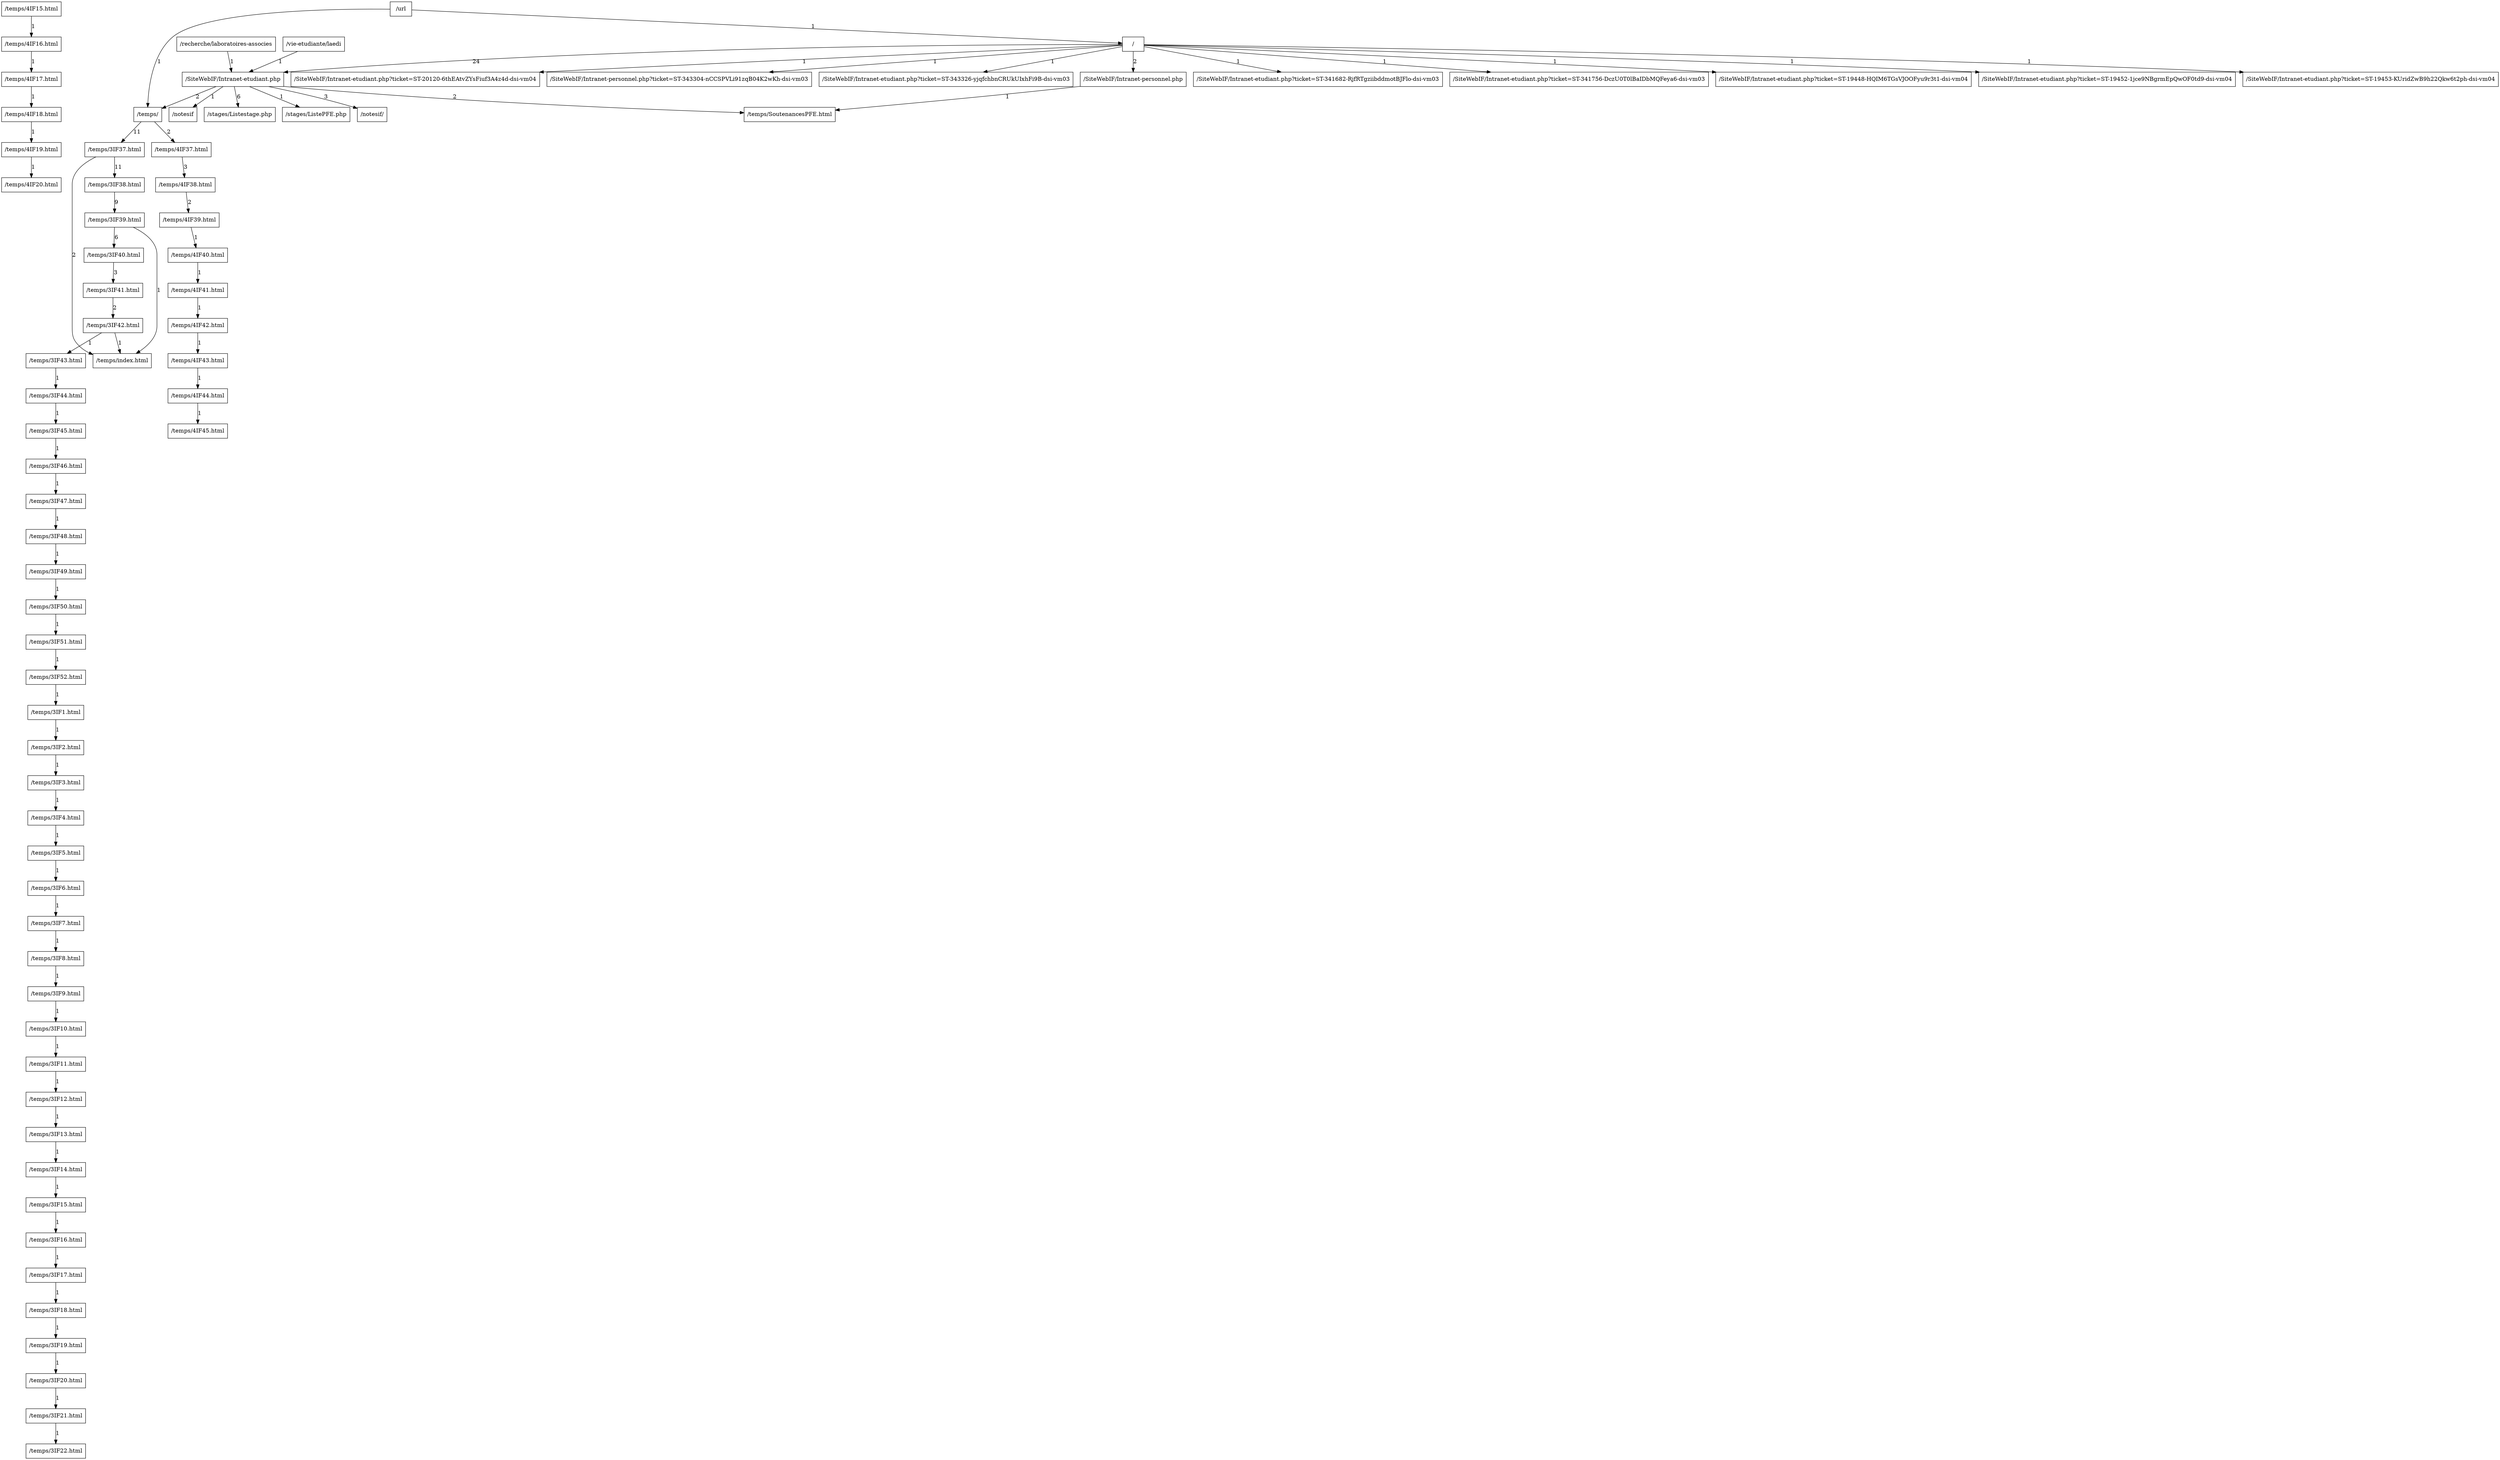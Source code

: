 digraph {
node [shape=record];
"0x557e763e2680" [label="/temps/4IF15.html"];
"0x557e763e29c0" [label="/temps/4IF16.html"];
"0x557e763e2ac0" [label="/temps/4IF17.html"];
"0x557e763e2bc0" [label="/temps/4IF18.html"];
"0x557e763e2cc0" [label="/temps/4IF19.html"];
"0x557e763e2dc0" [label="/temps/4IF20.html"];
"0x557e763e2ff0" [label="/temps/3IF37.html"];
"0x557e763e30f0" [label="/temps/3IF38.html"];
"0x557e763e3460" [label="/url"];
"0x557e763e34a0" [label="/temps/"];
"0x557e763e38c0" [label="/temps/3IF39.html"];
"0x557e763e3d00" [label="/"];
"0x557e763e3d40" [label="/SiteWebIF/Intranet-etudiant.php"];
"0x557e763e3f70" [label="/stages/Listestage.php"];
"0x557e763e4540" [label="/temps/index.html"];
"0x557e763e4600" [label="/temps/3IF40.html"];
"0x557e763e46a0" [label="/temps/3IF41.html"];
"0x557e763e47a0" [label="/temps/3IF42.html"];
"0x557e763e48a0" [label="/temps/3IF43.html"];
"0x557e763e4a60" [label="/temps/3IF44.html"];
"0x557e763e4b60" [label="/temps/3IF45.html"];
"0x557e763e3f30" [label="/SiteWebIF/Intranet-etudiant.php?ticket=ST-341682-RjfRTgziibddmotBJFlo-dsi-vm03"];
"0x557e763e4ec0" [label="/temps/3IF46.html"];
"0x557e763e4f60" [label="/temps/3IF47.html"];
"0x557e763e5000" [label="/temps/3IF48.html"];
"0x557e763e50a0" [label="/temps/3IF49.html"];
"0x557e763e51a0" [label="/temps/3IF50.html"];
"0x557e763e52a0" [label="/temps/3IF51.html"];
"0x557e763e53a0" [label="/temps/3IF52.html"];
"0x557e763e54a0" [label="/temps/3IF1.html"];
"0x557e763e55a0" [label="/temps/3IF2.html"];
"0x557e763e56a0" [label="/temps/3IF3.html"];
"0x557e763e5830" [label="/temps/3IF4.html"];
"0x557e763e5930" [label="/temps/3IF5.html"];
"0x557e763e5a30" [label="/temps/3IF6.html"];
"0x557e763e5b30" [label="/temps/3IF7.html"];
"0x557e763e5c30" [label="/temps/3IF8.html"];
"0x557e763e5d30" [label="/temps/3IF9.html"];
"0x557e763e5e30" [label="/temps/3IF10.html"];
"0x557e763e5f30" [label="/temps/3IF11.html"];
"0x557e763e6030" [label="/temps/3IF12.html"];
"0x557e763e6130" [label="/temps/3IF13.html"];
"0x557e763e6230" [label="/temps/3IF14.html"];
"0x557e763e6330" [label="/temps/3IF15.html"];
"0x557e763e6430" [label="/temps/3IF16.html"];
"0x557e763e6530" [label="/temps/3IF17.html"];
"0x557e763e6630" [label="/temps/3IF18.html"];
"0x557e763e6730" [label="/temps/3IF19.html"];
"0x557e763e6830" [label="/temps/3IF20.html"];
"0x557e763e6930" [label="/temps/3IF21.html"];
"0x557e763e6a30" [label="/temps/3IF22.html"];
"0x557e763e4d20" [label="/stages/ListePFE.php"];
"0x557e763e6d20" [label="/notesif/"];
"0x557e763e6f10" [label="/vie-etudiante/laedi"];
"0x557e763e6ce0" [label="/temps/SoutenancesPFE.html"];
"0x557e763e6f90" [label="/SiteWebIF/Intranet-etudiant.php?ticket=ST-341756-DczU0T0lBaIDbMQFeya6-dsi-vm03"];
"0x557e763e7810" [label="/notesif"];
"0x557e763e7900" [label="/SiteWebIF/Intranet-etudiant.php?ticket=ST-19448-HQIM6TGsVJOOFyu9r3t1-dsi-vm04"];
"0x557e763e7420" [label="/SiteWebIF/Intranet-etudiant.php?ticket=ST-19452-1jce9NBgrmEpQwOF0td9-dsi-vm04"];
"0x557e763e7bf0" [label="/SiteWebIF/Intranet-etudiant.php?ticket=ST-19453-KUridZwB9h22Qkw6t2ph-dsi-vm04"];
"0x557e763e7d30" [label="/recherche/laboratoires-associes"];
"0x557e763e8060" [label="/temps/4IF37.html"];
"0x557e763e80e0" [label="/temps/4IF38.html"];
"0x557e763e8180" [label="/temps/4IF39.html"];
"0x557e763e8220" [label="/temps/4IF40.html"];
"0x557e763e8320" [label="/temps/4IF41.html"];
"0x557e763e8420" [label="/temps/4IF42.html"];
"0x557e763e8520" [label="/temps/4IF43.html"];
"0x557e763e8620" [label="/temps/4IF44.html"];
"0x557e763e8720" [label="/temps/4IF45.html"];
"0x557e763e7f40" [label="/SiteWebIF/Intranet-etudiant.php?ticket=ST-20120-6thEAtvZYsFiuf3A4z4d-dsi-vm04"];
"0x557e763e8ac0" [label="/SiteWebIF/Intranet-personnel.php"];
"0x557e763e8880" [label="/SiteWebIF/Intranet-personnel.php?ticket=ST-343304-nCCSPVLi91zqB04K2wKh-dsi-vm03"];
"0x557e763e8ba0" [label="/SiteWebIF/Intranet-etudiant.php?ticket=ST-343326-yjqfchbnCRUkUIxhFi9B-dsi-vm03"];
"0x557e763e2680" -> "0x557e763e29c0" [label="1"];
"0x557e763e29c0" -> "0x557e763e2ac0" [label="1"];
"0x557e763e2ac0" -> "0x557e763e2bc0" [label="1"];
"0x557e763e2bc0" -> "0x557e763e2cc0" [label="1"];
"0x557e763e2cc0" -> "0x557e763e2dc0" [label="1"];
"0x557e763e34a0" -> "0x557e763e2ff0" [label="11"];
"0x557e763e2ff0" -> "0x557e763e30f0" [label="11"];
"0x557e763e3460" -> "0x557e763e34a0" [label="1"];
"0x557e763e3d40" -> "0x557e763e34a0" [label="2"];
"0x557e763e30f0" -> "0x557e763e38c0" [label="9"];
"0x557e763e3460" -> "0x557e763e3d00" [label="1"];
"0x557e763e3d00" -> "0x557e763e3d40" [label="24"];
"0x557e763e6f10" -> "0x557e763e3d40" [label="1"];
"0x557e763e7d30" -> "0x557e763e3d40" [label="1"];
"0x557e763e3d00" -> "0x557e763e3f30" [label="1"];
"0x557e763e3d40" -> "0x557e763e3f70" [label="6"];
"0x557e763e2ff0" -> "0x557e763e4540" [label="2"];
"0x557e763e38c0" -> "0x557e763e4540" [label="1"];
"0x557e763e47a0" -> "0x557e763e4540" [label="1"];
"0x557e763e38c0" -> "0x557e763e4600" [label="6"];
"0x557e763e4600" -> "0x557e763e46a0" [label="3"];
"0x557e763e46a0" -> "0x557e763e47a0" [label="2"];
"0x557e763e47a0" -> "0x557e763e48a0" [label="1"];
"0x557e763e48a0" -> "0x557e763e4a60" [label="1"];
"0x557e763e4a60" -> "0x557e763e4b60" [label="1"];
"0x557e763e3d40" -> "0x557e763e4d20" [label="1"];
"0x557e763e4b60" -> "0x557e763e4ec0" [label="1"];
"0x557e763e4ec0" -> "0x557e763e4f60" [label="1"];
"0x557e763e4f60" -> "0x557e763e5000" [label="1"];
"0x557e763e5000" -> "0x557e763e50a0" [label="1"];
"0x557e763e50a0" -> "0x557e763e51a0" [label="1"];
"0x557e763e51a0" -> "0x557e763e52a0" [label="1"];
"0x557e763e52a0" -> "0x557e763e53a0" [label="1"];
"0x557e763e53a0" -> "0x557e763e54a0" [label="1"];
"0x557e763e54a0" -> "0x557e763e55a0" [label="1"];
"0x557e763e55a0" -> "0x557e763e56a0" [label="1"];
"0x557e763e56a0" -> "0x557e763e5830" [label="1"];
"0x557e763e5830" -> "0x557e763e5930" [label="1"];
"0x557e763e5930" -> "0x557e763e5a30" [label="1"];
"0x557e763e5a30" -> "0x557e763e5b30" [label="1"];
"0x557e763e5b30" -> "0x557e763e5c30" [label="1"];
"0x557e763e5c30" -> "0x557e763e5d30" [label="1"];
"0x557e763e5d30" -> "0x557e763e5e30" [label="1"];
"0x557e763e5e30" -> "0x557e763e5f30" [label="1"];
"0x557e763e5f30" -> "0x557e763e6030" [label="1"];
"0x557e763e6030" -> "0x557e763e6130" [label="1"];
"0x557e763e6130" -> "0x557e763e6230" [label="1"];
"0x557e763e6230" -> "0x557e763e6330" [label="1"];
"0x557e763e6330" -> "0x557e763e6430" [label="1"];
"0x557e763e6430" -> "0x557e763e6530" [label="1"];
"0x557e763e6530" -> "0x557e763e6630" [label="1"];
"0x557e763e6630" -> "0x557e763e6730" [label="1"];
"0x557e763e6730" -> "0x557e763e6830" [label="1"];
"0x557e763e6830" -> "0x557e763e6930" [label="1"];
"0x557e763e6930" -> "0x557e763e6a30" [label="1"];
"0x557e763e3d40" -> "0x557e763e6ce0" [label="2"];
"0x557e763e8ac0" -> "0x557e763e6ce0" [label="1"];
"0x557e763e3d40" -> "0x557e763e6d20" [label="3"];
"0x557e763e3d00" -> "0x557e763e6f90" [label="1"];
"0x557e763e3d00" -> "0x557e763e7420" [label="1"];
"0x557e763e3d40" -> "0x557e763e7810" [label="1"];
"0x557e763e3d00" -> "0x557e763e7900" [label="1"];
"0x557e763e3d00" -> "0x557e763e7bf0" [label="1"];
"0x557e763e3d00" -> "0x557e763e7f40" [label="1"];
"0x557e763e34a0" -> "0x557e763e8060" [label="2"];
"0x557e763e8060" -> "0x557e763e80e0" [label="3"];
"0x557e763e80e0" -> "0x557e763e8180" [label="2"];
"0x557e763e8180" -> "0x557e763e8220" [label="1"];
"0x557e763e8220" -> "0x557e763e8320" [label="1"];
"0x557e763e8320" -> "0x557e763e8420" [label="1"];
"0x557e763e8420" -> "0x557e763e8520" [label="1"];
"0x557e763e8520" -> "0x557e763e8620" [label="1"];
"0x557e763e8620" -> "0x557e763e8720" [label="1"];
"0x557e763e3d00" -> "0x557e763e8880" [label="1"];
"0x557e763e3d00" -> "0x557e763e8ac0" [label="2"];
"0x557e763e3d00" -> "0x557e763e8ba0" [label="1"];
}
